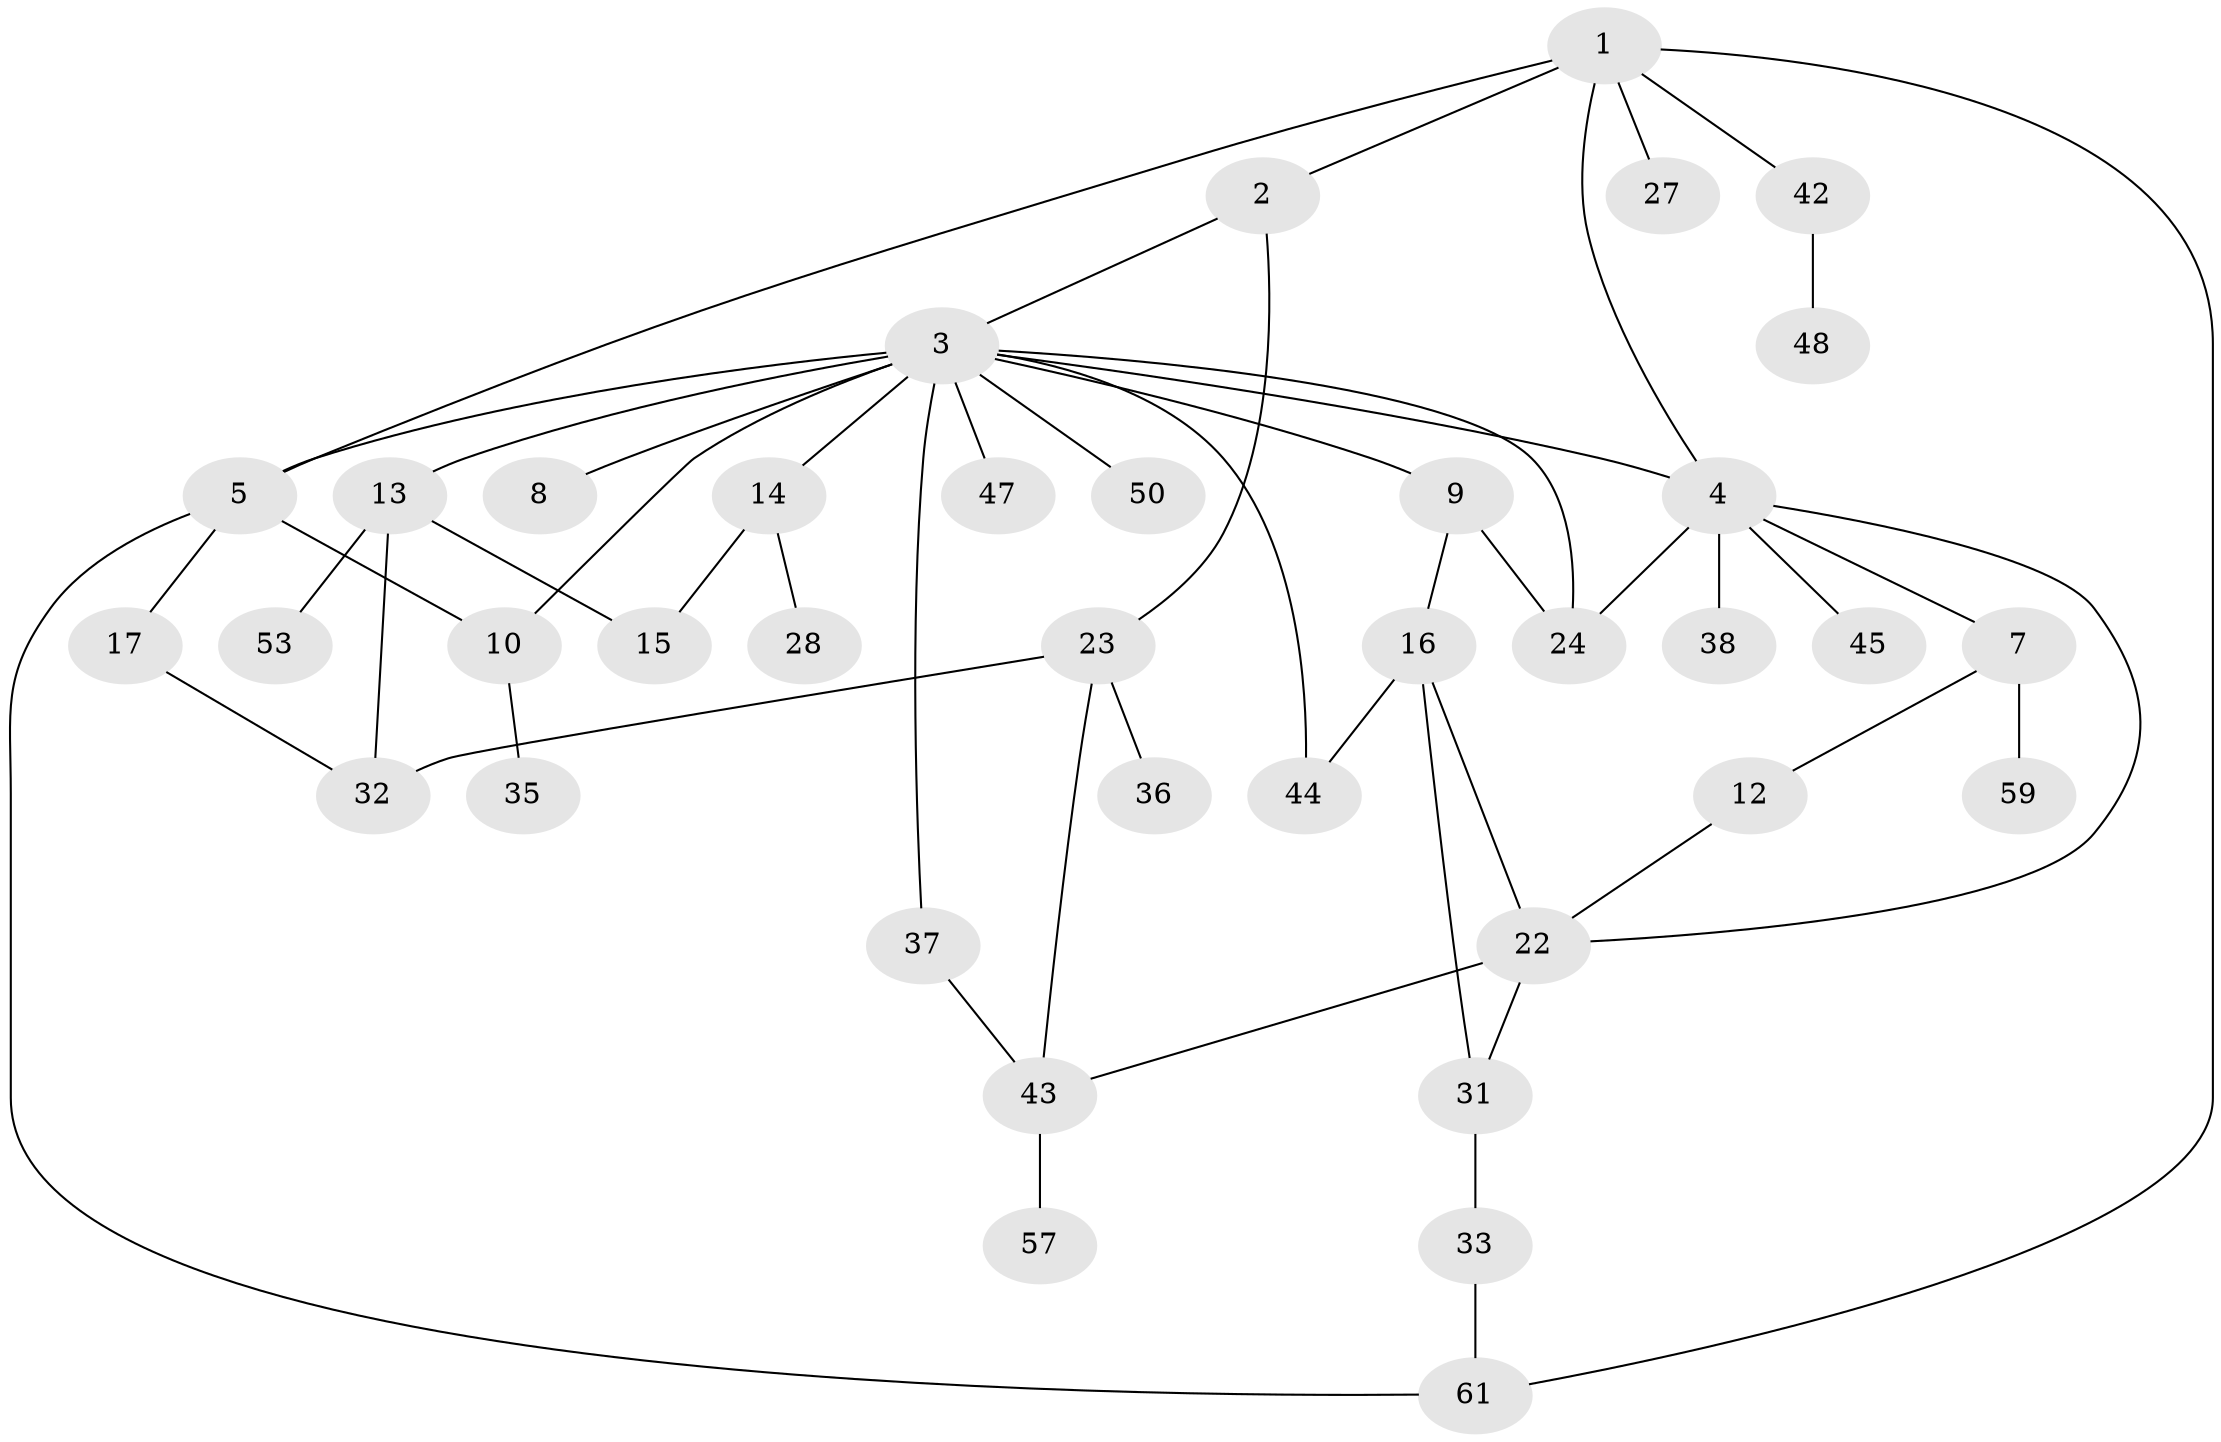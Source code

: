 // original degree distribution, {5: 0.04918032786885246, 4: 0.13114754098360656, 9: 0.01639344262295082, 7: 0.01639344262295082, 3: 0.19672131147540983, 2: 0.3114754098360656, 1: 0.2786885245901639}
// Generated by graph-tools (version 1.1) at 2025/41/03/06/25 10:41:25]
// undirected, 38 vertices, 53 edges
graph export_dot {
graph [start="1"]
  node [color=gray90,style=filled];
  1 [super="+20"];
  2 [super="+21"];
  3 [super="+6"];
  4 [super="+56"];
  5 [super="+11"];
  7 [super="+49"];
  8;
  9 [super="+60"];
  10;
  12 [super="+19"];
  13 [super="+55"];
  14;
  15 [super="+25"];
  16 [super="+18"];
  17 [super="+51"];
  22 [super="+26"];
  23 [super="+29"];
  24 [super="+30"];
  27;
  28 [super="+54"];
  31 [super="+58"];
  32 [super="+41"];
  33 [super="+34"];
  35;
  36 [super="+40"];
  37;
  38 [super="+39"];
  42 [super="+46"];
  43 [super="+52"];
  44;
  45;
  47;
  48;
  50;
  53;
  57;
  59;
  61;
  1 -- 2;
  1 -- 42;
  1 -- 61;
  1 -- 4;
  1 -- 27;
  1 -- 5;
  2 -- 3;
  2 -- 23;
  3 -- 4;
  3 -- 5;
  3 -- 10;
  3 -- 14;
  3 -- 50;
  3 -- 44;
  3 -- 8 [weight=2];
  3 -- 37;
  3 -- 9;
  3 -- 13;
  3 -- 24;
  3 -- 47;
  4 -- 7;
  4 -- 38;
  4 -- 45;
  4 -- 22;
  4 -- 24;
  5 -- 10;
  5 -- 17;
  5 -- 61;
  7 -- 12;
  7 -- 59;
  9 -- 16;
  9 -- 24;
  10 -- 35;
  12 -- 22;
  13 -- 15;
  13 -- 53;
  13 -- 32;
  14 -- 28;
  14 -- 15;
  16 -- 22;
  16 -- 44;
  16 -- 31;
  17 -- 32;
  22 -- 43;
  22 -- 31;
  23 -- 32;
  23 -- 43;
  23 -- 36;
  31 -- 33;
  33 -- 61;
  37 -- 43;
  42 -- 48;
  43 -- 57;
}
